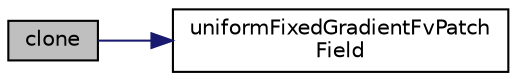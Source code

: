 digraph "clone"
{
  bgcolor="transparent";
  edge [fontname="Helvetica",fontsize="10",labelfontname="Helvetica",labelfontsize="10"];
  node [fontname="Helvetica",fontsize="10",shape=record];
  rankdir="LR";
  Node20 [label="clone",height=0.2,width=0.4,color="black", fillcolor="grey75", style="filled", fontcolor="black"];
  Node20 -> Node21 [color="midnightblue",fontsize="10",style="solid",fontname="Helvetica"];
  Node21 [label="uniformFixedGradientFvPatch\lField",height=0.2,width=0.4,color="black",URL="$a23125.html#aaf4a8165b2ef2c4586d64e1034cc68f9",tooltip="Construct from patch and internal field. "];
}
